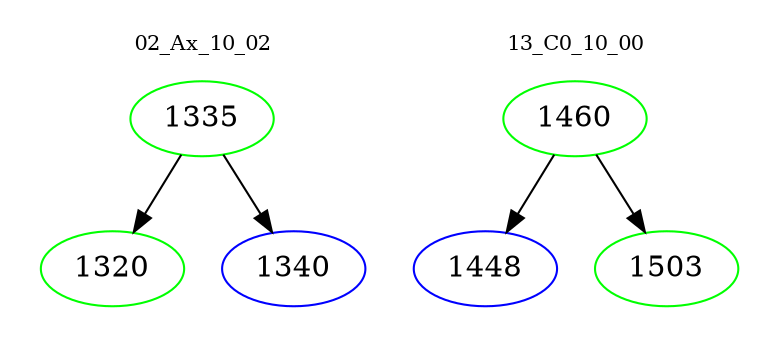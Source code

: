 digraph{
subgraph cluster_0 {
color = white
label = "02_Ax_10_02";
fontsize=10;
T0_1335 [label="1335", color="green"]
T0_1335 -> T0_1320 [color="black"]
T0_1320 [label="1320", color="green"]
T0_1335 -> T0_1340 [color="black"]
T0_1340 [label="1340", color="blue"]
}
subgraph cluster_1 {
color = white
label = "13_C0_10_00";
fontsize=10;
T1_1460 [label="1460", color="green"]
T1_1460 -> T1_1448 [color="black"]
T1_1448 [label="1448", color="blue"]
T1_1460 -> T1_1503 [color="black"]
T1_1503 [label="1503", color="green"]
}
}
